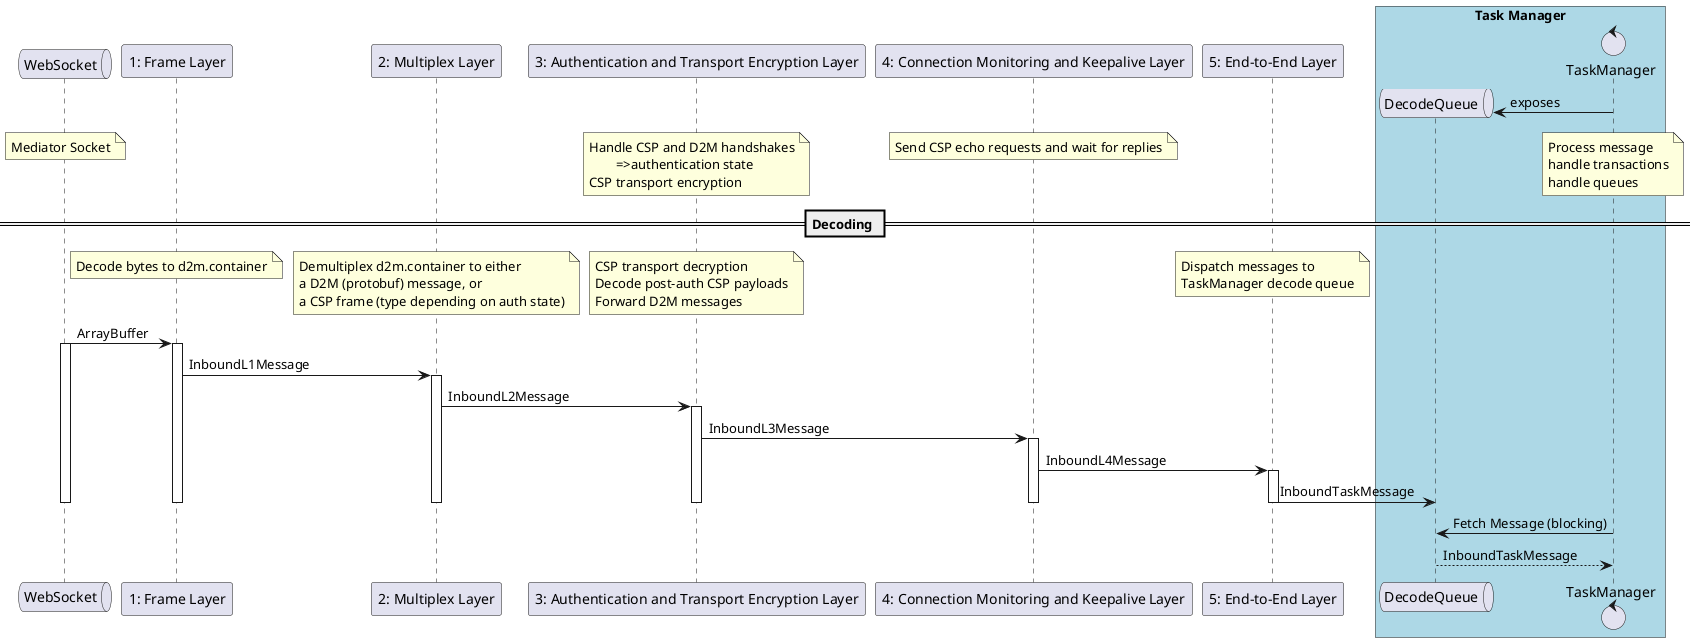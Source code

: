 @startuml
queue WebSocket
participant "1: Frame Layer" as 1
participant "2: Multiplex Layer" as 2
participant "3: Authentication and Transport Encryption Layer" as 3
participant "4: Connection Monitoring and Keepalive Layer" as 4
participant "5: End-to-End Layer" as 5

box "Task Manager" #LightBlue
queue "DecodeQueue" as TaskManagerDecodeQueue
control TaskManager



create TaskManagerDecodeQueue
TaskManager -> TaskManagerDecodeQueue: exposes

end box

note over WebSocket: Mediator Socket
/ note over 3: Handle CSP and D2M handshakes\n\t=>authentication state \nCSP transport encryption
/ note over 4: Send CSP echo requests and wait for replies
/ note over TaskManager: Process message\nhandle transactions\nhandle queues

== Decoding ==

note over 1: Decode bytes to d2m.container
/ note over 2: Demultiplex d2m.container to either\na D2M (protobuf) message, or\na CSP frame (type depending on auth state)
/ note over 3: CSP transport decryption\nDecode post-auth CSP payloads\nForward D2M messages
/ note over 5: Dispatch messages to\nTaskManager decode queue


WebSocket -> 1: ArrayBuffer
activate WebSocket
activate 1
1 -> 2: InboundL1Message
activate 2
2 -> 3: InboundL2Message
activate 3
3 -> 4: InboundL3Message
activate 4
4 -> 5: InboundL4Message
activate 5
5 -> TaskManagerDecodeQueue: InboundTaskMessage

deactivate WebSocket
deactivate 1
deactivate 2
deactivate 3
deactivate 4
deactivate 5

TaskManagerDecodeQueue <- TaskManager: Fetch Message (blocking)
return InboundTaskMessage

@enduml
